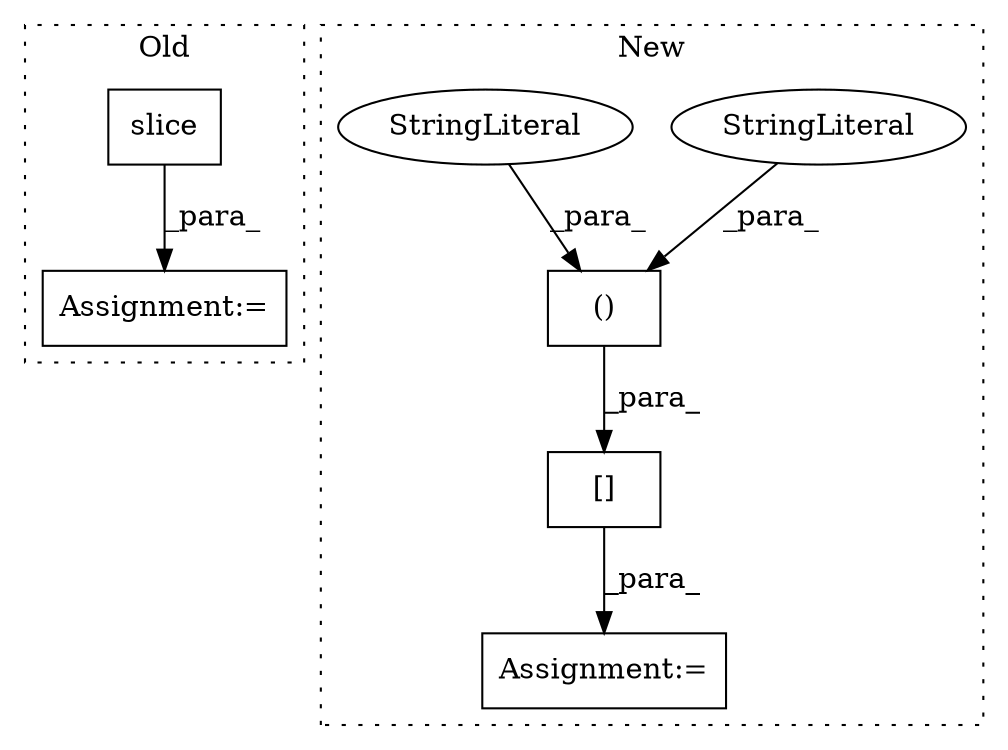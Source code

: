 digraph G {
subgraph cluster0 {
1 [label="slice" a="32" s="18136,18186" l="6,1" shape="box"];
3 [label="Assignment:=" a="7" s="18135" l="1" shape="box"];
label = "Old";
style="dotted";
}
subgraph cluster1 {
2 [label="[]" a="2" s="18072,18239" l="18,2" shape="box"];
4 [label="()" a="106" s="18090" l="149" shape="box"];
5 [label="StringLiteral" a="45" s="18119" l="62" shape="ellipse"];
6 [label="StringLiteral" a="45" s="18090" l="16" shape="ellipse"];
7 [label="Assignment:=" a="7" s="18071" l="1" shape="box"];
label = "New";
style="dotted";
}
1 -> 3 [label="_para_"];
2 -> 7 [label="_para_"];
4 -> 2 [label="_para_"];
5 -> 4 [label="_para_"];
6 -> 4 [label="_para_"];
}